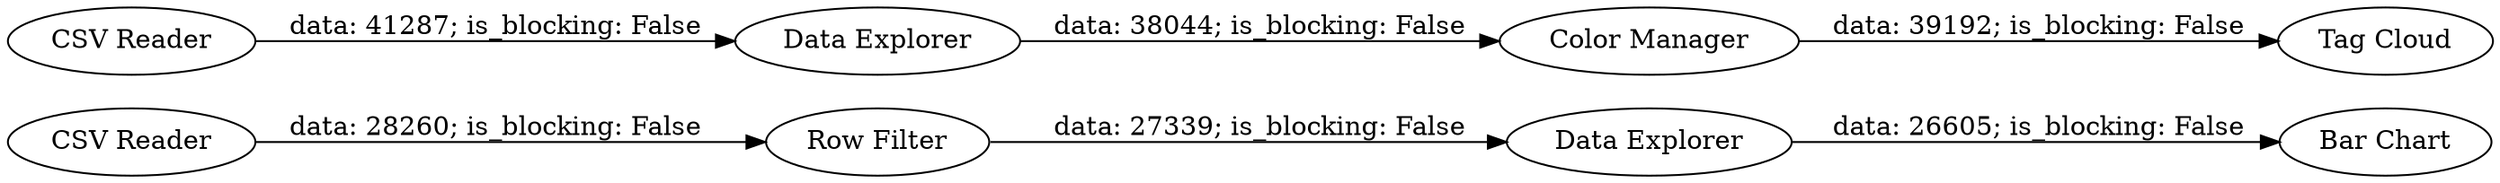 digraph {
	"7102164243267633058_8" [label="Bar Chart"]
	"7102164243267633058_4" [label="Color Manager"]
	"7102164243267633058_2" [label="CSV Reader"]
	"7102164243267633058_6" [label="Row Filter"]
	"7102164243267633058_1" [label="CSV Reader"]
	"7102164243267633058_7" [label="Data Explorer"]
	"7102164243267633058_5" [label="Tag Cloud"]
	"7102164243267633058_3" [label="Data Explorer"]
	"7102164243267633058_4" -> "7102164243267633058_5" [label="data: 39192; is_blocking: False"]
	"7102164243267633058_6" -> "7102164243267633058_7" [label="data: 27339; is_blocking: False"]
	"7102164243267633058_7" -> "7102164243267633058_8" [label="data: 26605; is_blocking: False"]
	"7102164243267633058_3" -> "7102164243267633058_4" [label="data: 38044; is_blocking: False"]
	"7102164243267633058_2" -> "7102164243267633058_6" [label="data: 28260; is_blocking: False"]
	"7102164243267633058_1" -> "7102164243267633058_3" [label="data: 41287; is_blocking: False"]
	rankdir=LR
}
